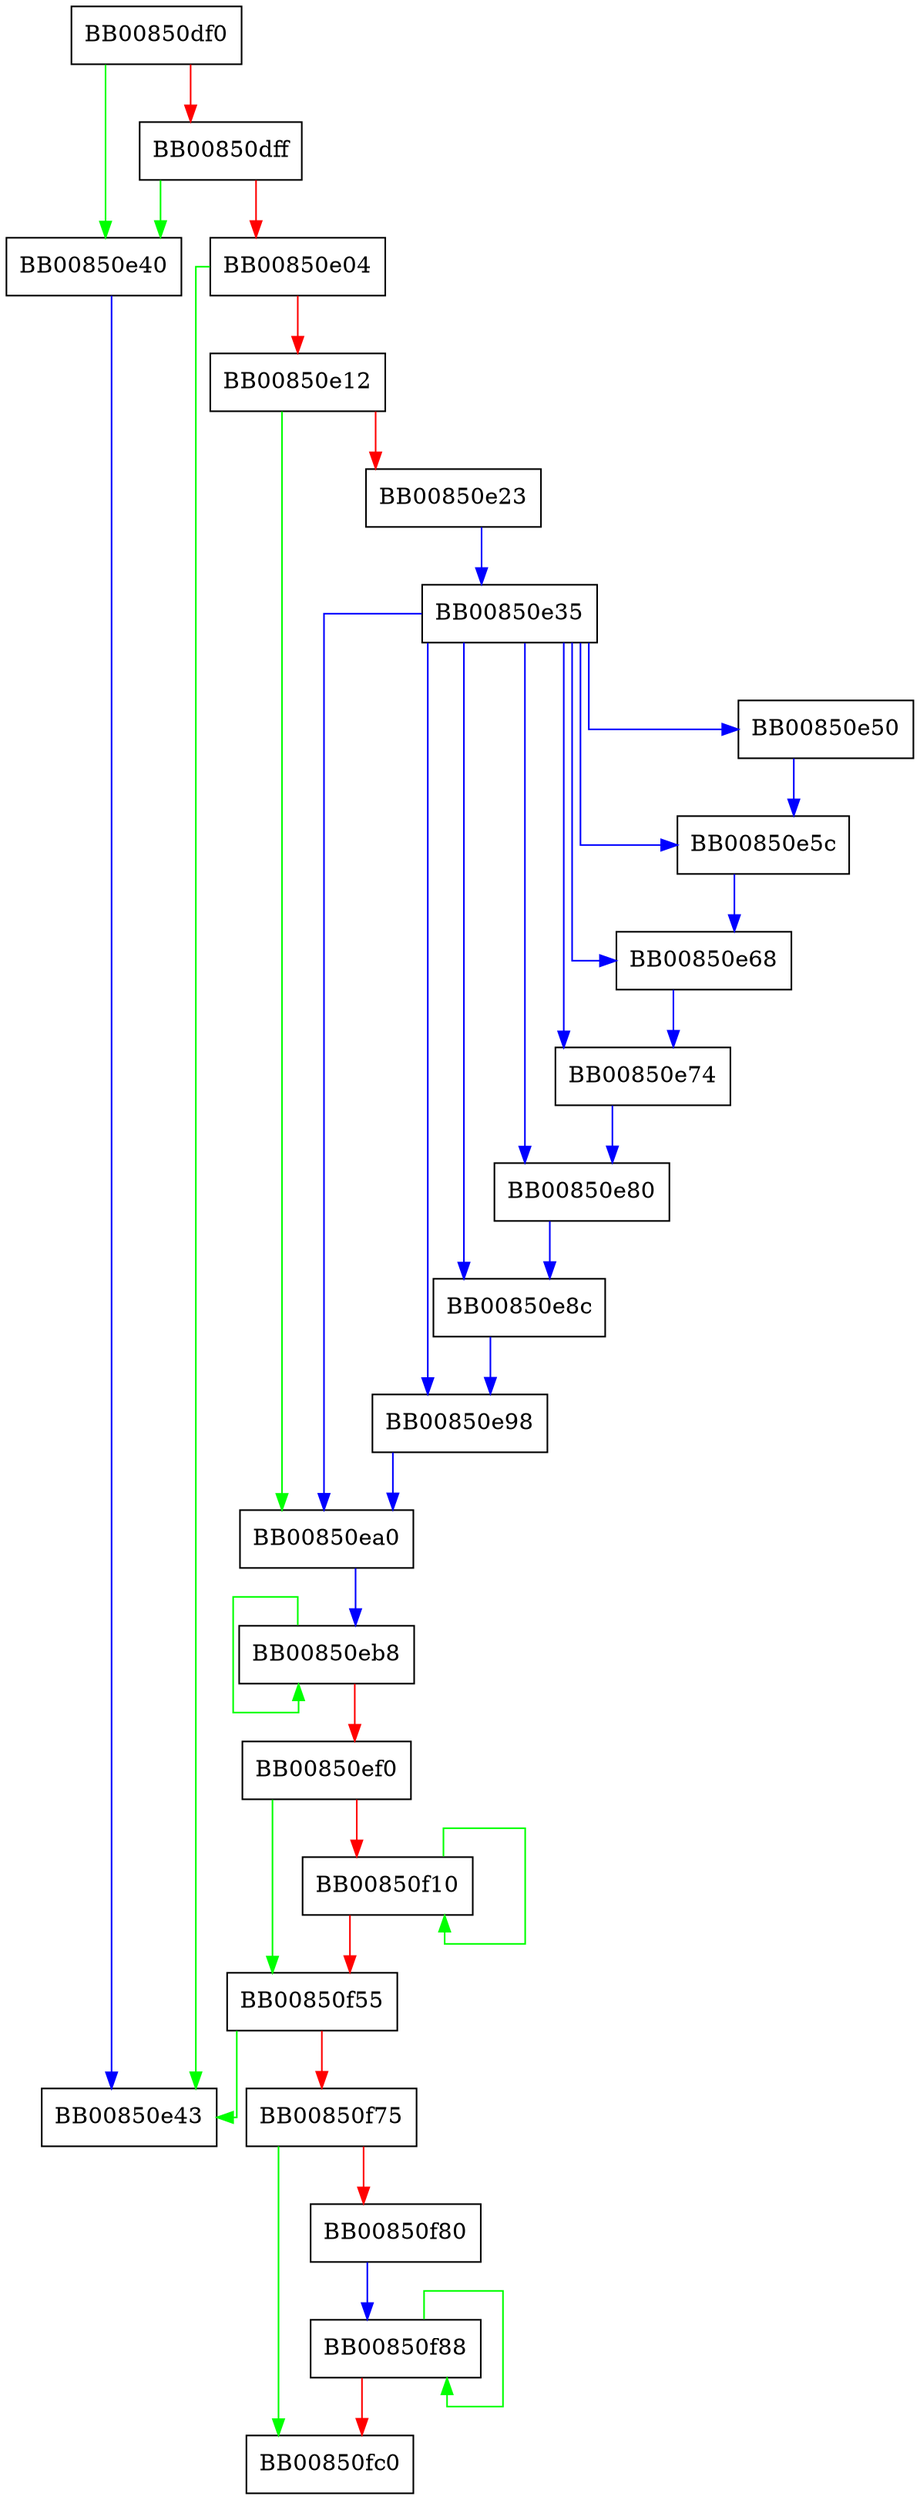 digraph SipHash_Final {
  node [shape="box"];
  graph [splines=ortho];
  BB00850df0 -> BB00850e40 [color="green"];
  BB00850df0 -> BB00850dff [color="red"];
  BB00850dff -> BB00850e40 [color="green"];
  BB00850dff -> BB00850e04 [color="red"];
  BB00850e04 -> BB00850e43 [color="green"];
  BB00850e04 -> BB00850e12 [color="red"];
  BB00850e12 -> BB00850ea0 [color="green"];
  BB00850e12 -> BB00850e23 [color="red"];
  BB00850e23 -> BB00850e35 [color="blue"];
  BB00850e35 -> BB00850ea0 [color="blue"];
  BB00850e35 -> BB00850e98 [color="blue"];
  BB00850e35 -> BB00850e8c [color="blue"];
  BB00850e35 -> BB00850e80 [color="blue"];
  BB00850e35 -> BB00850e74 [color="blue"];
  BB00850e35 -> BB00850e68 [color="blue"];
  BB00850e35 -> BB00850e5c [color="blue"];
  BB00850e35 -> BB00850e50 [color="blue"];
  BB00850e40 -> BB00850e43 [color="blue"];
  BB00850e50 -> BB00850e5c [color="blue"];
  BB00850e5c -> BB00850e68 [color="blue"];
  BB00850e68 -> BB00850e74 [color="blue"];
  BB00850e74 -> BB00850e80 [color="blue"];
  BB00850e80 -> BB00850e8c [color="blue"];
  BB00850e8c -> BB00850e98 [color="blue"];
  BB00850e98 -> BB00850ea0 [color="blue"];
  BB00850ea0 -> BB00850eb8 [color="blue"];
  BB00850eb8 -> BB00850eb8 [color="green"];
  BB00850eb8 -> BB00850ef0 [color="red"];
  BB00850ef0 -> BB00850f55 [color="green"];
  BB00850ef0 -> BB00850f10 [color="red"];
  BB00850f10 -> BB00850f10 [color="green"];
  BB00850f10 -> BB00850f55 [color="red"];
  BB00850f55 -> BB00850e43 [color="green"];
  BB00850f55 -> BB00850f75 [color="red"];
  BB00850f75 -> BB00850fc0 [color="green"];
  BB00850f75 -> BB00850f80 [color="red"];
  BB00850f80 -> BB00850f88 [color="blue"];
  BB00850f88 -> BB00850f88 [color="green"];
  BB00850f88 -> BB00850fc0 [color="red"];
}